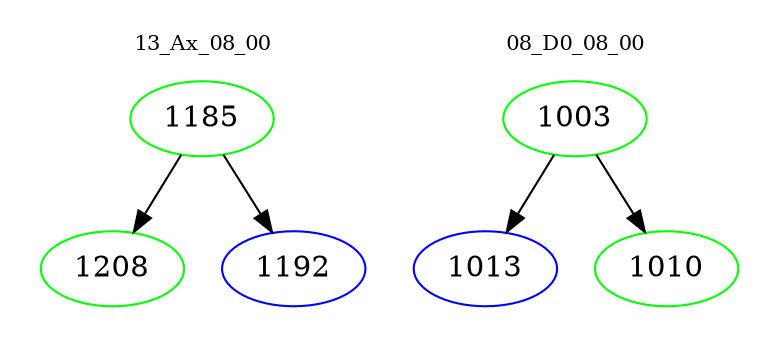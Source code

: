 digraph{
subgraph cluster_0 {
color = white
label = "13_Ax_08_00";
fontsize=10;
T0_1185 [label="1185", color="green"]
T0_1185 -> T0_1208 [color="black"]
T0_1208 [label="1208", color="green"]
T0_1185 -> T0_1192 [color="black"]
T0_1192 [label="1192", color="blue"]
}
subgraph cluster_1 {
color = white
label = "08_D0_08_00";
fontsize=10;
T1_1003 [label="1003", color="green"]
T1_1003 -> T1_1013 [color="black"]
T1_1013 [label="1013", color="blue"]
T1_1003 -> T1_1010 [color="black"]
T1_1010 [label="1010", color="green"]
}
}
